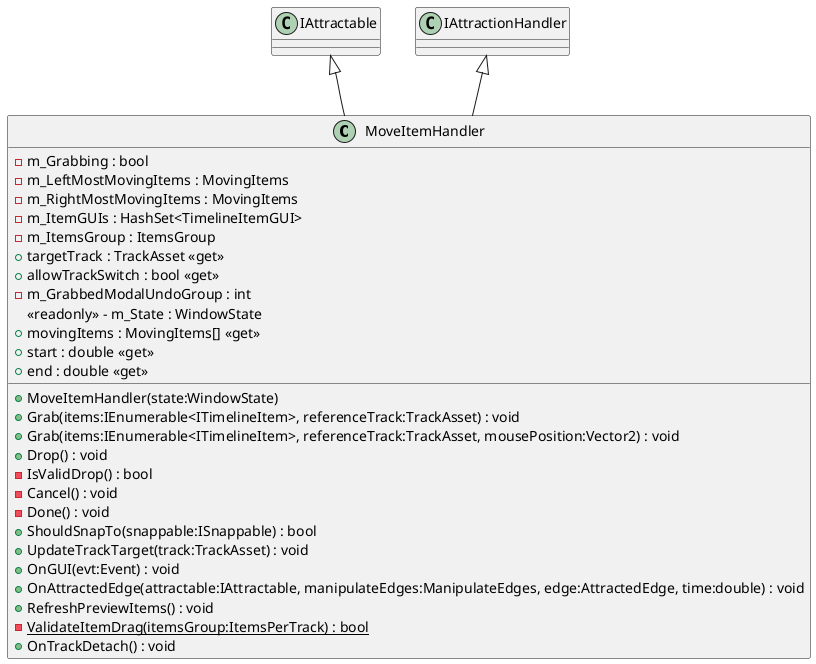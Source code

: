 @startuml
class MoveItemHandler {
    - m_Grabbing : bool
    - m_LeftMostMovingItems : MovingItems
    - m_RightMostMovingItems : MovingItems
    - m_ItemGUIs : HashSet<TimelineItemGUI>
    - m_ItemsGroup : ItemsGroup
    + targetTrack : TrackAsset <<get>>
    + allowTrackSwitch : bool <<get>>
    - m_GrabbedModalUndoGroup : int
    <<readonly>> - m_State : WindowState
    + movingItems : MovingItems[] <<get>>
    + MoveItemHandler(state:WindowState)
    + Grab(items:IEnumerable<ITimelineItem>, referenceTrack:TrackAsset) : void
    + Grab(items:IEnumerable<ITimelineItem>, referenceTrack:TrackAsset, mousePosition:Vector2) : void
    + Drop() : void
    - IsValidDrop() : bool
    - Cancel() : void
    - Done() : void
    + start : double <<get>>
    + end : double <<get>>
    + ShouldSnapTo(snappable:ISnappable) : bool
    + UpdateTrackTarget(track:TrackAsset) : void
    + OnGUI(evt:Event) : void
    + OnAttractedEdge(attractable:IAttractable, manipulateEdges:ManipulateEdges, edge:AttractedEdge, time:double) : void
    + RefreshPreviewItems() : void
    {static} - ValidateItemDrag(itemsGroup:ItemsPerTrack) : bool
    + OnTrackDetach() : void
}
IAttractable <|-- MoveItemHandler
IAttractionHandler <|-- MoveItemHandler
@enduml
